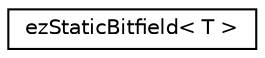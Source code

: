 digraph "Graphical Class Hierarchy"
{
 // LATEX_PDF_SIZE
  edge [fontname="Helvetica",fontsize="10",labelfontname="Helvetica",labelfontsize="10"];
  node [fontname="Helvetica",fontsize="10",shape=record];
  rankdir="LR";
  Node0 [label="ezStaticBitfield\< T \>",height=0.2,width=0.4,color="black", fillcolor="white", style="filled",URL="$d7/d49/classez_static_bitfield.htm",tooltip=" "];
}
